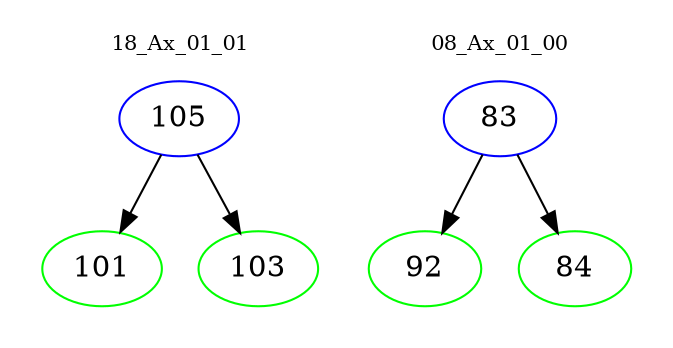 digraph{
subgraph cluster_0 {
color = white
label = "18_Ax_01_01";
fontsize=10;
T0_105 [label="105", color="blue"]
T0_105 -> T0_101 [color="black"]
T0_101 [label="101", color="green"]
T0_105 -> T0_103 [color="black"]
T0_103 [label="103", color="green"]
}
subgraph cluster_1 {
color = white
label = "08_Ax_01_00";
fontsize=10;
T1_83 [label="83", color="blue"]
T1_83 -> T1_92 [color="black"]
T1_92 [label="92", color="green"]
T1_83 -> T1_84 [color="black"]
T1_84 [label="84", color="green"]
}
}
